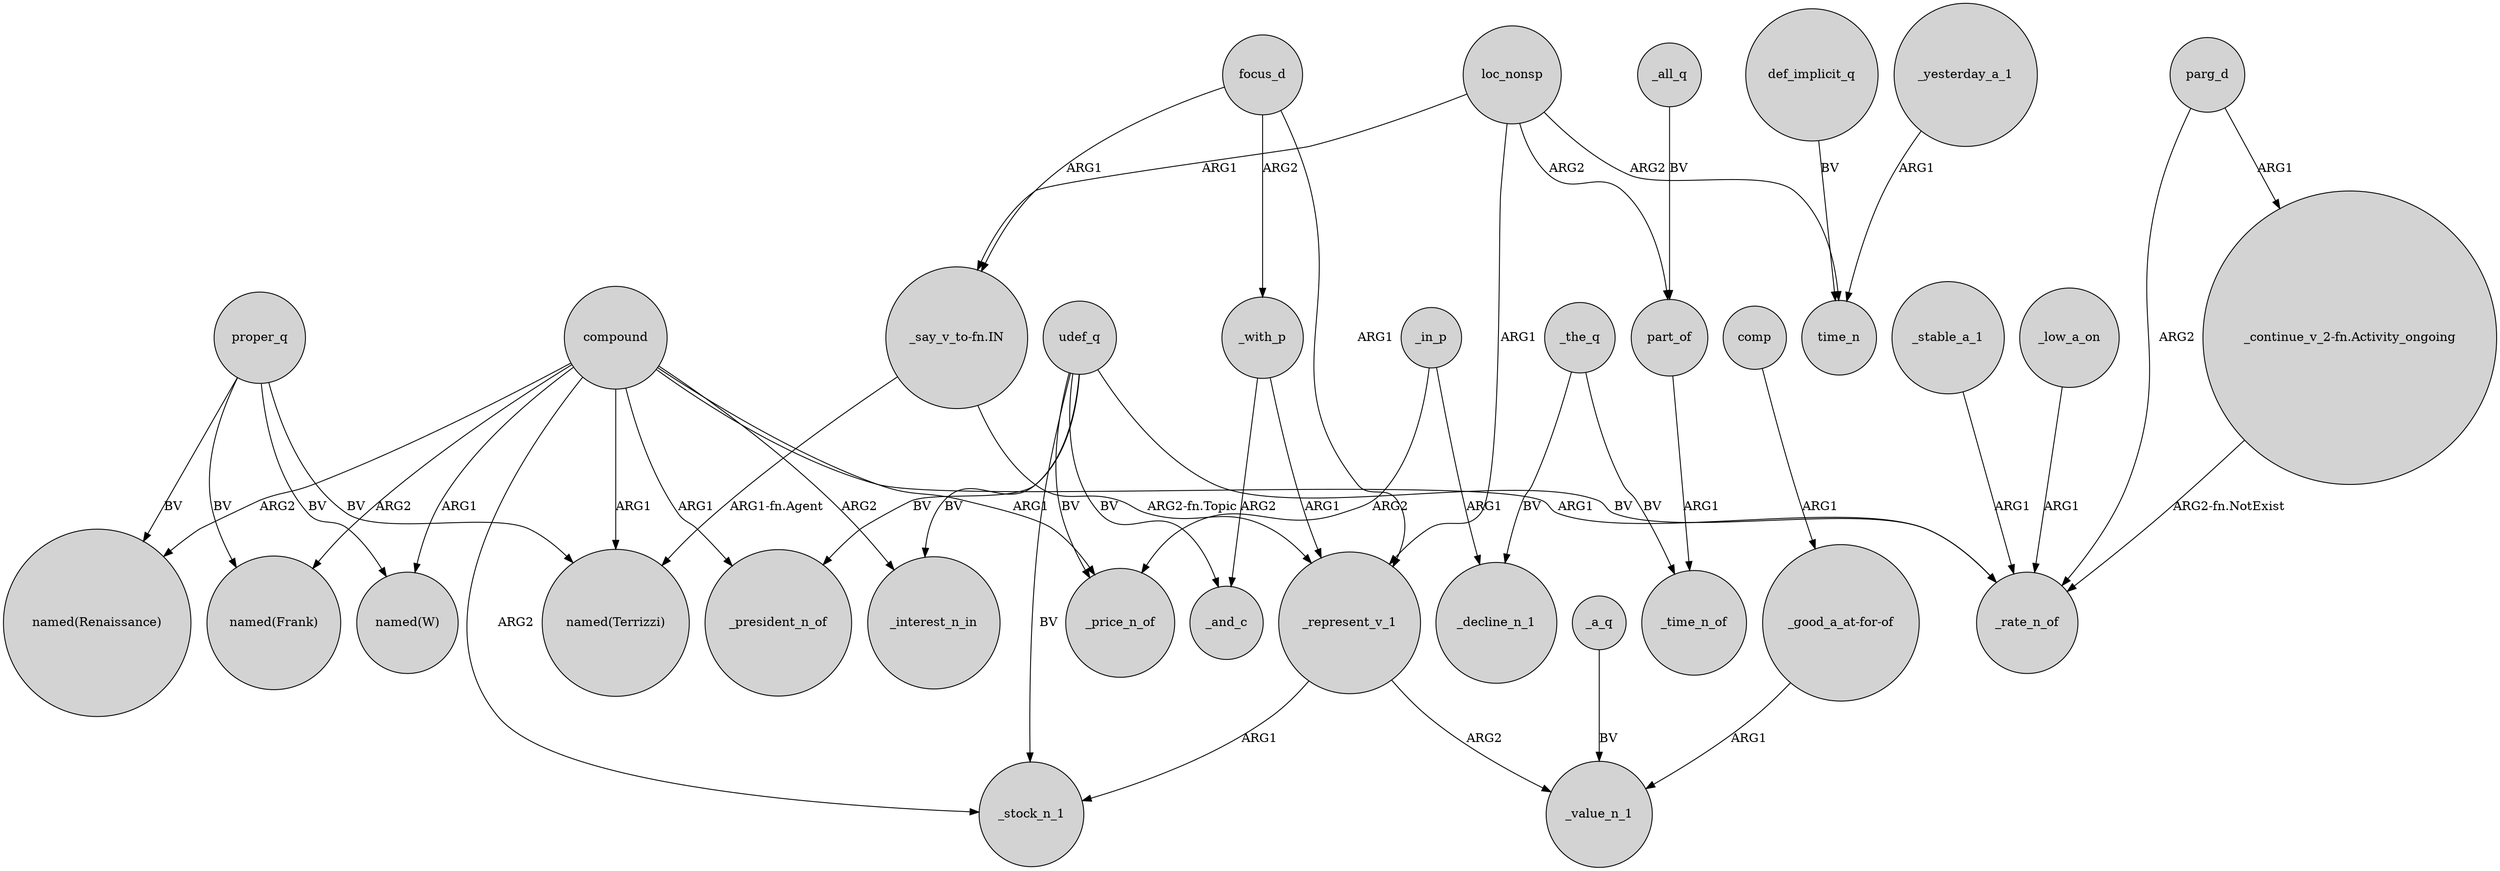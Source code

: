 digraph {
	node [shape=circle style=filled]
	_with_p -> _and_c [label=ARG2]
	parg_d -> "_continue_v_2-fn.Activity_ongoing" [label=ARG1]
	_yesterday_a_1 -> time_n [label=ARG1]
	focus_d -> _represent_v_1 [label=ARG1]
	part_of -> _time_n_of [label=ARG1]
	udef_q -> _price_n_of [label=BV]
	_all_q -> part_of [label=BV]
	compound -> "named(Terrizzi)" [label=ARG1]
	def_implicit_q -> time_n [label=BV]
	compound -> "named(Renaissance)" [label=ARG2]
	_stable_a_1 -> _rate_n_of [label=ARG1]
	proper_q -> "named(W)" [label=BV]
	comp -> "_good_a_at-for-of" [label=ARG1]
	compound -> _rate_n_of [label=ARG1]
	loc_nonsp -> part_of [label=ARG2]
	focus_d -> _with_p [label=ARG2]
	udef_q -> _rate_n_of [label=BV]
	udef_q -> _interest_n_in [label=BV]
	_the_q -> _decline_n_1 [label=BV]
	proper_q -> "named(Frank)" [label=BV]
	"_good_a_at-for-of" -> _value_n_1 [label=ARG1]
	compound -> _interest_n_in [label=ARG2]
	loc_nonsp -> time_n [label=ARG2]
	compound -> _stock_n_1 [label=ARG2]
	loc_nonsp -> _represent_v_1 [label=ARG1]
	_the_q -> _time_n_of [label=BV]
	udef_q -> _stock_n_1 [label=BV]
	_low_a_on -> _rate_n_of [label=ARG1]
	_represent_v_1 -> _stock_n_1 [label=ARG1]
	compound -> _president_n_of [label=ARG1]
	udef_q -> _president_n_of [label=BV]
	compound -> "named(W)" [label=ARG1]
	proper_q -> "named(Renaissance)" [label=BV]
	_with_p -> _represent_v_1 [label=ARG1]
	loc_nonsp -> "_say_v_to-fn.IN" [label=ARG1]
	_in_p -> _decline_n_1 [label=ARG1]
	"_say_v_to-fn.IN" -> "named(Terrizzi)" [label="ARG1-fn.Agent"]
	"_continue_v_2-fn.Activity_ongoing" -> _rate_n_of [label="ARG2-fn.NotExist"]
	_a_q -> _value_n_1 [label=BV]
	_represent_v_1 -> _value_n_1 [label=ARG2]
	_in_p -> _price_n_of [label=ARG2]
	compound -> _price_n_of [label=ARG1]
	udef_q -> _and_c [label=BV]
	"_say_v_to-fn.IN" -> _represent_v_1 [label="ARG2-fn.Topic"]
	proper_q -> "named(Terrizzi)" [label=BV]
	parg_d -> _rate_n_of [label=ARG2]
	compound -> "named(Frank)" [label=ARG2]
	focus_d -> "_say_v_to-fn.IN" [label=ARG1]
}
